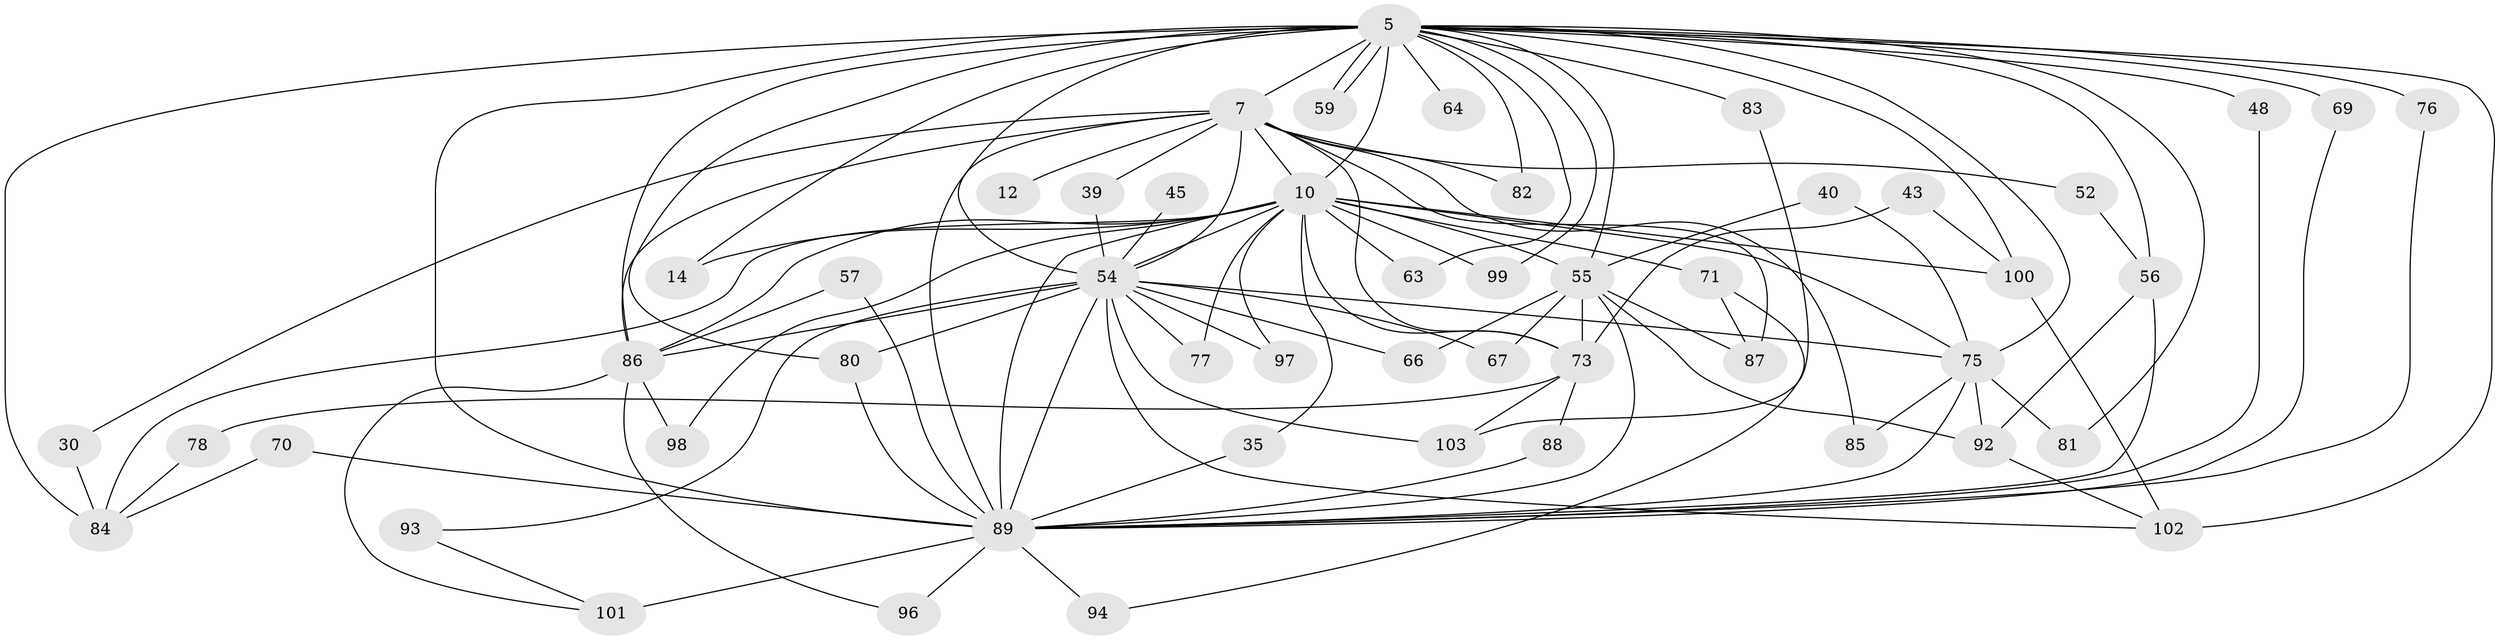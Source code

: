 // original degree distribution, {25: 0.009708737864077669, 19: 0.009708737864077669, 22: 0.009708737864077669, 15: 0.009708737864077669, 28: 0.009708737864077669, 18: 0.019417475728155338, 16: 0.009708737864077669, 17: 0.009708737864077669, 21: 0.009708737864077669, 6: 0.05825242718446602, 2: 0.5145631067961165, 4: 0.10679611650485436, 3: 0.1941747572815534, 7: 0.009708737864077669, 5: 0.019417475728155338}
// Generated by graph-tools (version 1.1) at 2025/44/03/09/25 04:44:45]
// undirected, 51 vertices, 109 edges
graph export_dot {
graph [start="1"]
  node [color=gray90,style=filled];
  5 [super="+1"];
  7 [super="+4"];
  10 [super="+3"];
  12;
  14;
  30;
  35;
  39;
  40;
  43;
  45;
  48;
  52;
  54 [super="+22+9"];
  55 [super="+23+31"];
  56 [super="+17"];
  57;
  59;
  63;
  64 [super="+51"];
  66;
  67;
  69;
  70;
  71;
  73 [super="+28+29+72"];
  75 [super="+68+61"];
  76;
  77;
  78;
  80 [super="+79+25+74"];
  81;
  82;
  83;
  84 [super="+11"];
  85;
  86 [super="+24+50+33"];
  87 [super="+46"];
  88;
  89 [super="+20+60"];
  92 [super="+91"];
  93;
  94;
  96;
  97;
  98 [super="+19"];
  99;
  100 [super="+27+95"];
  101 [super="+36"];
  102 [super="+90"];
  103 [super="+65"];
  5 -- 7 [weight=4];
  5 -- 10 [weight=4];
  5 -- 14;
  5 -- 48;
  5 -- 59;
  5 -- 59;
  5 -- 63;
  5 -- 64 [weight=3];
  5 -- 76;
  5 -- 84 [weight=2];
  5 -- 100 [weight=2];
  5 -- 102 [weight=2];
  5 -- 69;
  5 -- 81;
  5 -- 82;
  5 -- 83;
  5 -- 99;
  5 -- 55 [weight=3];
  5 -- 56 [weight=2];
  5 -- 89 [weight=6];
  5 -- 54 [weight=5];
  5 -- 75;
  5 -- 80;
  5 -- 86 [weight=3];
  7 -- 10 [weight=4];
  7 -- 12 [weight=2];
  7 -- 30;
  7 -- 52;
  7 -- 54 [weight=5];
  7 -- 39;
  7 -- 82;
  7 -- 85;
  7 -- 89 [weight=4];
  7 -- 87;
  7 -- 86 [weight=2];
  7 -- 73 [weight=2];
  10 -- 35;
  10 -- 71 [weight=2];
  10 -- 77;
  10 -- 97;
  10 -- 99;
  10 -- 14;
  10 -- 63;
  10 -- 84;
  10 -- 55;
  10 -- 89 [weight=6];
  10 -- 54 [weight=4];
  10 -- 98;
  10 -- 75 [weight=5];
  10 -- 73 [weight=3];
  10 -- 86;
  10 -- 100 [weight=2];
  30 -- 84;
  35 -- 89;
  39 -- 54;
  40 -- 55;
  40 -- 75;
  43 -- 73;
  43 -- 100;
  45 -- 54 [weight=2];
  48 -- 89;
  52 -- 56;
  54 -- 75 [weight=3];
  54 -- 66;
  54 -- 67;
  54 -- 77;
  54 -- 89 [weight=4];
  54 -- 93;
  54 -- 97;
  54 -- 103 [weight=2];
  54 -- 102 [weight=2];
  54 -- 80;
  54 -- 86 [weight=2];
  55 -- 67;
  55 -- 66;
  55 -- 89;
  55 -- 87;
  55 -- 73;
  55 -- 92;
  56 -- 89;
  56 -- 92;
  57 -- 89;
  57 -- 86;
  69 -- 89;
  70 -- 84;
  70 -- 89;
  71 -- 87;
  71 -- 94;
  73 -- 103;
  73 -- 78;
  73 -- 88;
  75 -- 81;
  75 -- 85;
  75 -- 89 [weight=2];
  75 -- 92;
  76 -- 89;
  78 -- 84;
  80 -- 89 [weight=2];
  83 -- 103;
  86 -- 101;
  86 -- 96;
  86 -- 98;
  88 -- 89;
  89 -- 94;
  89 -- 96;
  89 -- 101 [weight=2];
  92 -- 102;
  93 -- 101;
  100 -- 102;
}
